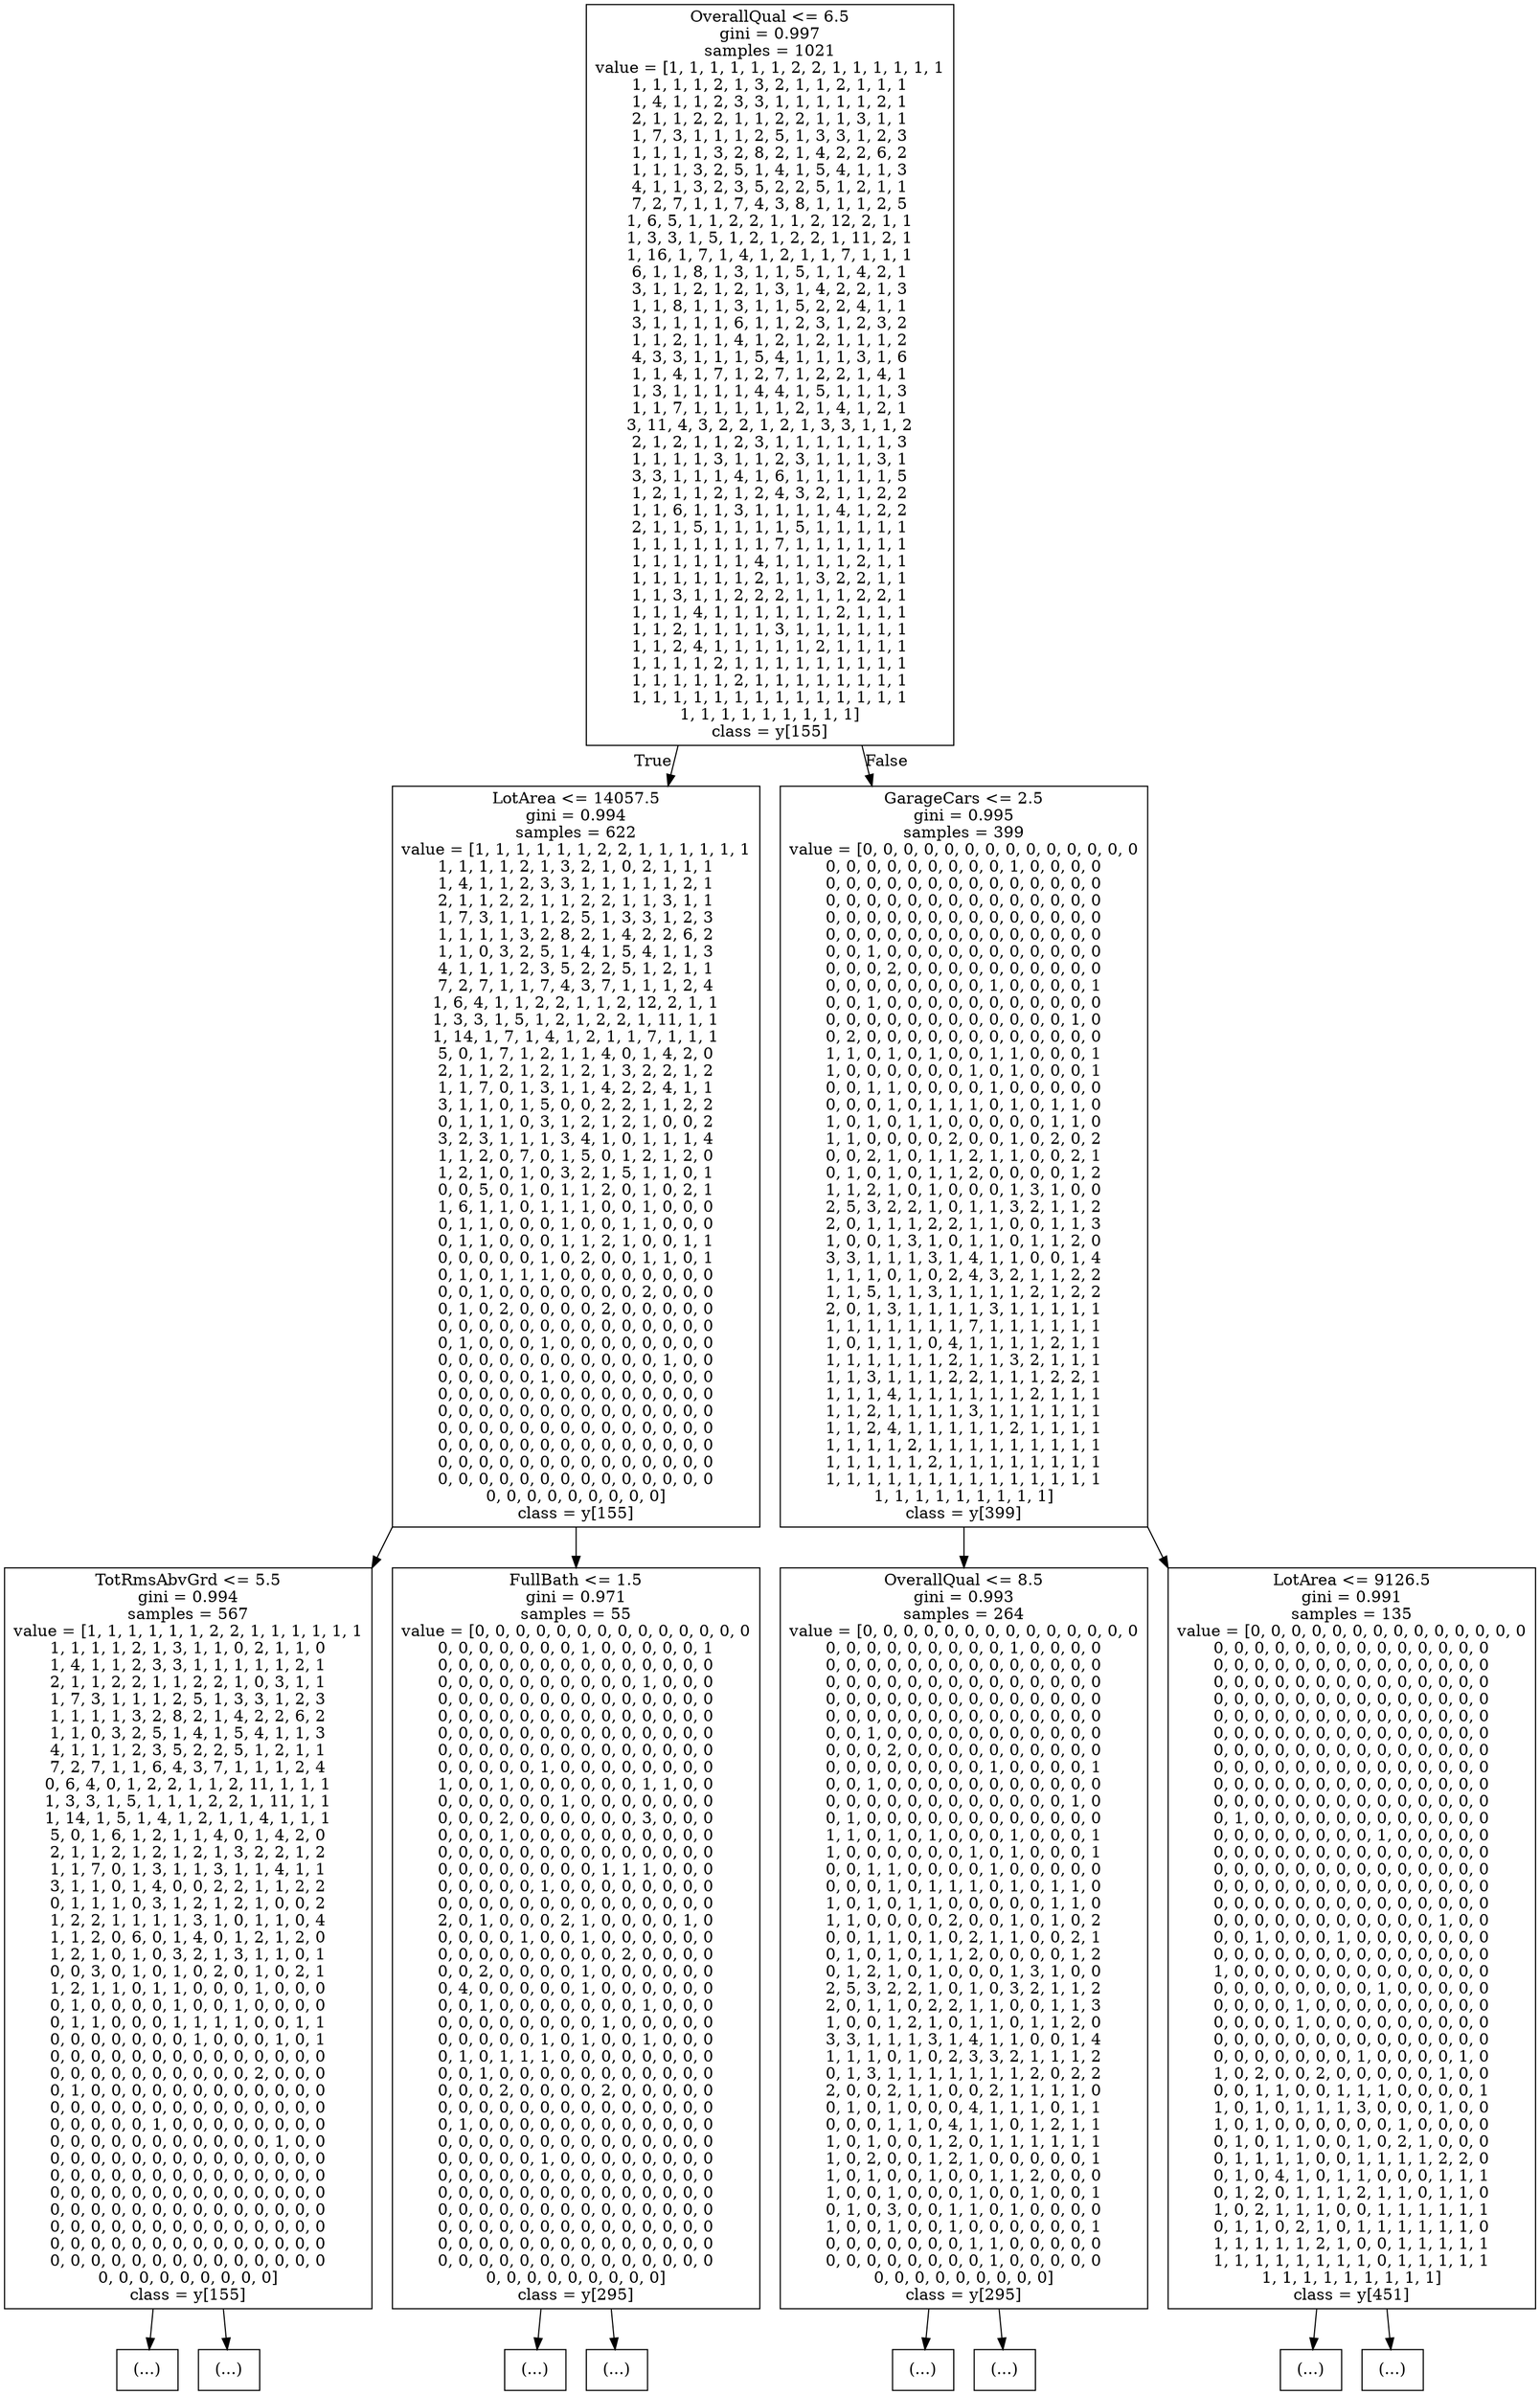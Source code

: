 digraph Tree {
node [shape=box] ;
0 [label="OverallQual <= 6.5\ngini = 0.997\nsamples = 1021\nvalue = [1, 1, 1, 1, 1, 1, 2, 2, 1, 1, 1, 1, 1, 1\n1, 1, 1, 1, 2, 1, 3, 2, 1, 1, 2, 1, 1, 1\n1, 4, 1, 1, 2, 3, 3, 1, 1, 1, 1, 1, 2, 1\n2, 1, 1, 2, 2, 1, 1, 2, 2, 1, 1, 3, 1, 1\n1, 7, 3, 1, 1, 1, 2, 5, 1, 3, 3, 1, 2, 3\n1, 1, 1, 1, 3, 2, 8, 2, 1, 4, 2, 2, 6, 2\n1, 1, 1, 3, 2, 5, 1, 4, 1, 5, 4, 1, 1, 3\n4, 1, 1, 3, 2, 3, 5, 2, 2, 5, 1, 2, 1, 1\n7, 2, 7, 1, 1, 7, 4, 3, 8, 1, 1, 1, 2, 5\n1, 6, 5, 1, 1, 2, 2, 1, 1, 2, 12, 2, 1, 1\n1, 3, 3, 1, 5, 1, 2, 1, 2, 2, 1, 11, 2, 1\n1, 16, 1, 7, 1, 4, 1, 2, 1, 1, 7, 1, 1, 1\n6, 1, 1, 8, 1, 3, 1, 1, 5, 1, 1, 4, 2, 1\n3, 1, 1, 2, 1, 2, 1, 3, 1, 4, 2, 2, 1, 3\n1, 1, 8, 1, 1, 3, 1, 1, 5, 2, 2, 4, 1, 1\n3, 1, 1, 1, 1, 6, 1, 1, 2, 3, 1, 2, 3, 2\n1, 1, 2, 1, 1, 4, 1, 2, 1, 2, 1, 1, 1, 2\n4, 3, 3, 1, 1, 1, 5, 4, 1, 1, 1, 3, 1, 6\n1, 1, 4, 1, 7, 1, 2, 7, 1, 2, 2, 1, 4, 1\n1, 3, 1, 1, 1, 1, 4, 4, 1, 5, 1, 1, 1, 3\n1, 1, 7, 1, 1, 1, 1, 1, 2, 1, 4, 1, 2, 1\n3, 11, 4, 3, 2, 2, 1, 2, 1, 3, 3, 1, 1, 2\n2, 1, 2, 1, 1, 2, 3, 1, 1, 1, 1, 1, 1, 3\n1, 1, 1, 1, 3, 1, 1, 2, 3, 1, 1, 1, 3, 1\n3, 3, 1, 1, 1, 4, 1, 6, 1, 1, 1, 1, 1, 5\n1, 2, 1, 1, 2, 1, 2, 4, 3, 2, 1, 1, 2, 2\n1, 1, 6, 1, 1, 3, 1, 1, 1, 1, 4, 1, 2, 2\n2, 1, 1, 5, 1, 1, 1, 1, 5, 1, 1, 1, 1, 1\n1, 1, 1, 1, 1, 1, 1, 7, 1, 1, 1, 1, 1, 1\n1, 1, 1, 1, 1, 1, 4, 1, 1, 1, 1, 2, 1, 1\n1, 1, 1, 1, 1, 1, 2, 1, 1, 3, 2, 2, 1, 1\n1, 1, 3, 1, 1, 2, 2, 2, 1, 1, 1, 2, 2, 1\n1, 1, 1, 4, 1, 1, 1, 1, 1, 1, 2, 1, 1, 1\n1, 1, 2, 1, 1, 1, 1, 3, 1, 1, 1, 1, 1, 1\n1, 1, 2, 4, 1, 1, 1, 1, 1, 2, 1, 1, 1, 1\n1, 1, 1, 1, 2, 1, 1, 1, 1, 1, 1, 1, 1, 1\n1, 1, 1, 1, 1, 2, 1, 1, 1, 1, 1, 1, 1, 1\n1, 1, 1, 1, 1, 1, 1, 1, 1, 1, 1, 1, 1, 1\n1, 1, 1, 1, 1, 1, 1, 1, 1]\nclass = y[155]"] ;
1 [label="LotArea <= 14057.5\ngini = 0.994\nsamples = 622\nvalue = [1, 1, 1, 1, 1, 1, 2, 2, 1, 1, 1, 1, 1, 1\n1, 1, 1, 1, 2, 1, 3, 2, 1, 0, 2, 1, 1, 1\n1, 4, 1, 1, 2, 3, 3, 1, 1, 1, 1, 1, 2, 1\n2, 1, 1, 2, 2, 1, 1, 2, 2, 1, 1, 3, 1, 1\n1, 7, 3, 1, 1, 1, 2, 5, 1, 3, 3, 1, 2, 3\n1, 1, 1, 1, 3, 2, 8, 2, 1, 4, 2, 2, 6, 2\n1, 1, 0, 3, 2, 5, 1, 4, 1, 5, 4, 1, 1, 3\n4, 1, 1, 1, 2, 3, 5, 2, 2, 5, 1, 2, 1, 1\n7, 2, 7, 1, 1, 7, 4, 3, 7, 1, 1, 1, 2, 4\n1, 6, 4, 1, 1, 2, 2, 1, 1, 2, 12, 2, 1, 1\n1, 3, 3, 1, 5, 1, 2, 1, 2, 2, 1, 11, 1, 1\n1, 14, 1, 7, 1, 4, 1, 2, 1, 1, 7, 1, 1, 1\n5, 0, 1, 7, 1, 2, 1, 1, 4, 0, 1, 4, 2, 0\n2, 1, 1, 2, 1, 2, 1, 2, 1, 3, 2, 2, 1, 2\n1, 1, 7, 0, 1, 3, 1, 1, 4, 2, 2, 4, 1, 1\n3, 1, 1, 0, 1, 5, 0, 0, 2, 2, 1, 1, 2, 2\n0, 1, 1, 1, 0, 3, 1, 2, 1, 2, 1, 0, 0, 2\n3, 2, 3, 1, 1, 1, 3, 4, 1, 0, 1, 1, 1, 4\n1, 1, 2, 0, 7, 0, 1, 5, 0, 1, 2, 1, 2, 0\n1, 2, 1, 0, 1, 0, 3, 2, 1, 5, 1, 1, 0, 1\n0, 0, 5, 0, 1, 0, 1, 1, 2, 0, 1, 0, 2, 1\n1, 6, 1, 1, 0, 1, 1, 1, 0, 0, 1, 0, 0, 0\n0, 1, 1, 0, 0, 0, 1, 0, 0, 1, 1, 0, 0, 0\n0, 1, 1, 0, 0, 0, 1, 1, 2, 1, 0, 0, 1, 1\n0, 0, 0, 0, 0, 1, 0, 2, 0, 0, 1, 1, 0, 1\n0, 1, 0, 1, 1, 1, 0, 0, 0, 0, 0, 0, 0, 0\n0, 0, 1, 0, 0, 0, 0, 0, 0, 0, 2, 0, 0, 0\n0, 1, 0, 2, 0, 0, 0, 0, 2, 0, 0, 0, 0, 0\n0, 0, 0, 0, 0, 0, 0, 0, 0, 0, 0, 0, 0, 0\n0, 1, 0, 0, 0, 1, 0, 0, 0, 0, 0, 0, 0, 0\n0, 0, 0, 0, 0, 0, 0, 0, 0, 0, 0, 1, 0, 0\n0, 0, 0, 0, 0, 1, 0, 0, 0, 0, 0, 0, 0, 0\n0, 0, 0, 0, 0, 0, 0, 0, 0, 0, 0, 0, 0, 0\n0, 0, 0, 0, 0, 0, 0, 0, 0, 0, 0, 0, 0, 0\n0, 0, 0, 0, 0, 0, 0, 0, 0, 0, 0, 0, 0, 0\n0, 0, 0, 0, 0, 0, 0, 0, 0, 0, 0, 0, 0, 0\n0, 0, 0, 0, 0, 0, 0, 0, 0, 0, 0, 0, 0, 0\n0, 0, 0, 0, 0, 0, 0, 0, 0, 0, 0, 0, 0, 0\n0, 0, 0, 0, 0, 0, 0, 0, 0]\nclass = y[155]"] ;
0 -> 1 [labeldistance=2.5, labelangle=45, headlabel="True"] ;
2 [label="TotRmsAbvGrd <= 5.5\ngini = 0.994\nsamples = 567\nvalue = [1, 1, 1, 1, 1, 1, 2, 2, 1, 1, 1, 1, 1, 1\n1, 1, 1, 1, 2, 1, 3, 1, 1, 0, 2, 1, 1, 0\n1, 4, 1, 1, 2, 3, 3, 1, 1, 1, 1, 1, 2, 1\n2, 1, 1, 2, 2, 1, 1, 2, 2, 1, 0, 3, 1, 1\n1, 7, 3, 1, 1, 1, 2, 5, 1, 3, 3, 1, 2, 3\n1, 1, 1, 1, 3, 2, 8, 2, 1, 4, 2, 2, 6, 2\n1, 1, 0, 3, 2, 5, 1, 4, 1, 5, 4, 1, 1, 3\n4, 1, 1, 1, 2, 3, 5, 2, 2, 5, 1, 2, 1, 1\n7, 2, 7, 1, 1, 6, 4, 3, 7, 1, 1, 1, 2, 4\n0, 6, 4, 0, 1, 2, 2, 1, 1, 2, 11, 1, 1, 1\n1, 3, 3, 1, 5, 1, 1, 1, 2, 2, 1, 11, 1, 1\n1, 14, 1, 5, 1, 4, 1, 2, 1, 1, 4, 1, 1, 1\n5, 0, 1, 6, 1, 2, 1, 1, 4, 0, 1, 4, 2, 0\n2, 1, 1, 2, 1, 2, 1, 2, 1, 3, 2, 2, 1, 2\n1, 1, 7, 0, 1, 3, 1, 1, 3, 1, 1, 4, 1, 1\n3, 1, 1, 0, 1, 4, 0, 0, 2, 2, 1, 1, 2, 2\n0, 1, 1, 1, 0, 3, 1, 2, 1, 2, 1, 0, 0, 2\n1, 2, 2, 1, 1, 1, 1, 3, 1, 0, 1, 1, 0, 4\n1, 1, 2, 0, 6, 0, 1, 4, 0, 1, 2, 1, 2, 0\n1, 2, 1, 0, 1, 0, 3, 2, 1, 3, 1, 1, 0, 1\n0, 0, 3, 0, 1, 0, 1, 0, 2, 0, 1, 0, 2, 1\n1, 2, 1, 1, 0, 1, 1, 0, 0, 0, 1, 0, 0, 0\n0, 1, 0, 0, 0, 0, 1, 0, 0, 1, 0, 0, 0, 0\n0, 1, 1, 0, 0, 0, 1, 1, 1, 1, 0, 0, 1, 1\n0, 0, 0, 0, 0, 0, 0, 1, 0, 0, 0, 1, 0, 1\n0, 0, 0, 0, 0, 0, 0, 0, 0, 0, 0, 0, 0, 0\n0, 0, 0, 0, 0, 0, 0, 0, 0, 0, 2, 0, 0, 0\n0, 1, 0, 0, 0, 0, 0, 0, 0, 0, 0, 0, 0, 0\n0, 0, 0, 0, 0, 0, 0, 0, 0, 0, 0, 0, 0, 0\n0, 0, 0, 0, 0, 1, 0, 0, 0, 0, 0, 0, 0, 0\n0, 0, 0, 0, 0, 0, 0, 0, 0, 0, 0, 1, 0, 0\n0, 0, 0, 0, 0, 0, 0, 0, 0, 0, 0, 0, 0, 0\n0, 0, 0, 0, 0, 0, 0, 0, 0, 0, 0, 0, 0, 0\n0, 0, 0, 0, 0, 0, 0, 0, 0, 0, 0, 0, 0, 0\n0, 0, 0, 0, 0, 0, 0, 0, 0, 0, 0, 0, 0, 0\n0, 0, 0, 0, 0, 0, 0, 0, 0, 0, 0, 0, 0, 0\n0, 0, 0, 0, 0, 0, 0, 0, 0, 0, 0, 0, 0, 0\n0, 0, 0, 0, 0, 0, 0, 0, 0, 0, 0, 0, 0, 0\n0, 0, 0, 0, 0, 0, 0, 0, 0]\nclass = y[155]"] ;
1 -> 2 ;
3 [label="(...)"] ;
2 -> 3 ;
4 [label="(...)"] ;
2 -> 4 ;
5 [label="FullBath <= 1.5\ngini = 0.971\nsamples = 55\nvalue = [0, 0, 0, 0, 0, 0, 0, 0, 0, 0, 0, 0, 0, 0\n0, 0, 0, 0, 0, 0, 0, 1, 0, 0, 0, 0, 0, 1\n0, 0, 0, 0, 0, 0, 0, 0, 0, 0, 0, 0, 0, 0\n0, 0, 0, 0, 0, 0, 0, 0, 0, 0, 1, 0, 0, 0\n0, 0, 0, 0, 0, 0, 0, 0, 0, 0, 0, 0, 0, 0\n0, 0, 0, 0, 0, 0, 0, 0, 0, 0, 0, 0, 0, 0\n0, 0, 0, 0, 0, 0, 0, 0, 0, 0, 0, 0, 0, 0\n0, 0, 0, 0, 0, 0, 0, 0, 0, 0, 0, 0, 0, 0\n0, 0, 0, 0, 0, 1, 0, 0, 0, 0, 0, 0, 0, 0\n1, 0, 0, 1, 0, 0, 0, 0, 0, 0, 1, 1, 0, 0\n0, 0, 0, 0, 0, 0, 1, 0, 0, 0, 0, 0, 0, 0\n0, 0, 0, 2, 0, 0, 0, 0, 0, 0, 3, 0, 0, 0\n0, 0, 0, 1, 0, 0, 0, 0, 0, 0, 0, 0, 0, 0\n0, 0, 0, 0, 0, 0, 0, 0, 0, 0, 0, 0, 0, 0\n0, 0, 0, 0, 0, 0, 0, 0, 1, 1, 1, 0, 0, 0\n0, 0, 0, 0, 0, 1, 0, 0, 0, 0, 0, 0, 0, 0\n0, 0, 0, 0, 0, 0, 0, 0, 0, 0, 0, 0, 0, 0\n2, 0, 1, 0, 0, 0, 2, 1, 0, 0, 0, 0, 1, 0\n0, 0, 0, 0, 1, 0, 0, 1, 0, 0, 0, 0, 0, 0\n0, 0, 0, 0, 0, 0, 0, 0, 0, 2, 0, 0, 0, 0\n0, 0, 2, 0, 0, 0, 0, 1, 0, 0, 0, 0, 0, 0\n0, 4, 0, 0, 0, 0, 0, 1, 0, 0, 0, 0, 0, 0\n0, 0, 1, 0, 0, 0, 0, 0, 0, 0, 1, 0, 0, 0\n0, 0, 0, 0, 0, 0, 0, 0, 1, 0, 0, 0, 0, 0\n0, 0, 0, 0, 0, 1, 0, 1, 0, 0, 1, 0, 0, 0\n0, 1, 0, 1, 1, 1, 0, 0, 0, 0, 0, 0, 0, 0\n0, 0, 1, 0, 0, 0, 0, 0, 0, 0, 0, 0, 0, 0\n0, 0, 0, 2, 0, 0, 0, 0, 2, 0, 0, 0, 0, 0\n0, 0, 0, 0, 0, 0, 0, 0, 0, 0, 0, 0, 0, 0\n0, 1, 0, 0, 0, 0, 0, 0, 0, 0, 0, 0, 0, 0\n0, 0, 0, 0, 0, 0, 0, 0, 0, 0, 0, 0, 0, 0\n0, 0, 0, 0, 0, 1, 0, 0, 0, 0, 0, 0, 0, 0\n0, 0, 0, 0, 0, 0, 0, 0, 0, 0, 0, 0, 0, 0\n0, 0, 0, 0, 0, 0, 0, 0, 0, 0, 0, 0, 0, 0\n0, 0, 0, 0, 0, 0, 0, 0, 0, 0, 0, 0, 0, 0\n0, 0, 0, 0, 0, 0, 0, 0, 0, 0, 0, 0, 0, 0\n0, 0, 0, 0, 0, 0, 0, 0, 0, 0, 0, 0, 0, 0\n0, 0, 0, 0, 0, 0, 0, 0, 0, 0, 0, 0, 0, 0\n0, 0, 0, 0, 0, 0, 0, 0, 0]\nclass = y[295]"] ;
1 -> 5 ;
6 [label="(...)"] ;
5 -> 6 ;
7 [label="(...)"] ;
5 -> 7 ;
8 [label="GarageCars <= 2.5\ngini = 0.995\nsamples = 399\nvalue = [0, 0, 0, 0, 0, 0, 0, 0, 0, 0, 0, 0, 0, 0\n0, 0, 0, 0, 0, 0, 0, 0, 0, 1, 0, 0, 0, 0\n0, 0, 0, 0, 0, 0, 0, 0, 0, 0, 0, 0, 0, 0\n0, 0, 0, 0, 0, 0, 0, 0, 0, 0, 0, 0, 0, 0\n0, 0, 0, 0, 0, 0, 0, 0, 0, 0, 0, 0, 0, 0\n0, 0, 0, 0, 0, 0, 0, 0, 0, 0, 0, 0, 0, 0\n0, 0, 1, 0, 0, 0, 0, 0, 0, 0, 0, 0, 0, 0\n0, 0, 0, 2, 0, 0, 0, 0, 0, 0, 0, 0, 0, 0\n0, 0, 0, 0, 0, 0, 0, 0, 1, 0, 0, 0, 0, 1\n0, 0, 1, 0, 0, 0, 0, 0, 0, 0, 0, 0, 0, 0\n0, 0, 0, 0, 0, 0, 0, 0, 0, 0, 0, 0, 1, 0\n0, 2, 0, 0, 0, 0, 0, 0, 0, 0, 0, 0, 0, 0\n1, 1, 0, 1, 0, 1, 0, 0, 1, 1, 0, 0, 0, 1\n1, 0, 0, 0, 0, 0, 0, 1, 0, 1, 0, 0, 0, 1\n0, 0, 1, 1, 0, 0, 0, 0, 1, 0, 0, 0, 0, 0\n0, 0, 0, 1, 0, 1, 1, 1, 0, 1, 0, 1, 1, 0\n1, 0, 1, 0, 1, 1, 0, 0, 0, 0, 0, 1, 1, 0\n1, 1, 0, 0, 0, 0, 2, 0, 0, 1, 0, 2, 0, 2\n0, 0, 2, 1, 0, 1, 1, 2, 1, 1, 0, 0, 2, 1\n0, 1, 0, 1, 0, 1, 1, 2, 0, 0, 0, 0, 1, 2\n1, 1, 2, 1, 0, 1, 0, 0, 0, 1, 3, 1, 0, 0\n2, 5, 3, 2, 2, 1, 0, 1, 1, 3, 2, 1, 1, 2\n2, 0, 1, 1, 1, 2, 2, 1, 1, 0, 0, 1, 1, 3\n1, 0, 0, 1, 3, 1, 0, 1, 1, 0, 1, 1, 2, 0\n3, 3, 1, 1, 1, 3, 1, 4, 1, 1, 0, 0, 1, 4\n1, 1, 1, 0, 1, 0, 2, 4, 3, 2, 1, 1, 2, 2\n1, 1, 5, 1, 1, 3, 1, 1, 1, 1, 2, 1, 2, 2\n2, 0, 1, 3, 1, 1, 1, 1, 3, 1, 1, 1, 1, 1\n1, 1, 1, 1, 1, 1, 1, 7, 1, 1, 1, 1, 1, 1\n1, 0, 1, 1, 1, 0, 4, 1, 1, 1, 1, 2, 1, 1\n1, 1, 1, 1, 1, 1, 2, 1, 1, 3, 2, 1, 1, 1\n1, 1, 3, 1, 1, 1, 2, 2, 1, 1, 1, 2, 2, 1\n1, 1, 1, 4, 1, 1, 1, 1, 1, 1, 2, 1, 1, 1\n1, 1, 2, 1, 1, 1, 1, 3, 1, 1, 1, 1, 1, 1\n1, 1, 2, 4, 1, 1, 1, 1, 1, 2, 1, 1, 1, 1\n1, 1, 1, 1, 2, 1, 1, 1, 1, 1, 1, 1, 1, 1\n1, 1, 1, 1, 1, 2, 1, 1, 1, 1, 1, 1, 1, 1\n1, 1, 1, 1, 1, 1, 1, 1, 1, 1, 1, 1, 1, 1\n1, 1, 1, 1, 1, 1, 1, 1, 1]\nclass = y[399]"] ;
0 -> 8 [labeldistance=2.5, labelangle=-45, headlabel="False"] ;
9 [label="OverallQual <= 8.5\ngini = 0.993\nsamples = 264\nvalue = [0, 0, 0, 0, 0, 0, 0, 0, 0, 0, 0, 0, 0, 0\n0, 0, 0, 0, 0, 0, 0, 0, 0, 1, 0, 0, 0, 0\n0, 0, 0, 0, 0, 0, 0, 0, 0, 0, 0, 0, 0, 0\n0, 0, 0, 0, 0, 0, 0, 0, 0, 0, 0, 0, 0, 0\n0, 0, 0, 0, 0, 0, 0, 0, 0, 0, 0, 0, 0, 0\n0, 0, 0, 0, 0, 0, 0, 0, 0, 0, 0, 0, 0, 0\n0, 0, 1, 0, 0, 0, 0, 0, 0, 0, 0, 0, 0, 0\n0, 0, 0, 2, 0, 0, 0, 0, 0, 0, 0, 0, 0, 0\n0, 0, 0, 0, 0, 0, 0, 0, 1, 0, 0, 0, 0, 1\n0, 0, 1, 0, 0, 0, 0, 0, 0, 0, 0, 0, 0, 0\n0, 0, 0, 0, 0, 0, 0, 0, 0, 0, 0, 0, 1, 0\n0, 1, 0, 0, 0, 0, 0, 0, 0, 0, 0, 0, 0, 0\n1, 1, 0, 1, 0, 1, 0, 0, 0, 1, 0, 0, 0, 1\n1, 0, 0, 0, 0, 0, 0, 1, 0, 1, 0, 0, 0, 1\n0, 0, 1, 1, 0, 0, 0, 0, 1, 0, 0, 0, 0, 0\n0, 0, 0, 1, 0, 1, 1, 1, 0, 1, 0, 1, 1, 0\n1, 0, 1, 0, 1, 1, 0, 0, 0, 0, 0, 1, 1, 0\n1, 1, 0, 0, 0, 0, 2, 0, 0, 1, 0, 1, 0, 2\n0, 0, 1, 1, 0, 1, 0, 2, 1, 1, 0, 0, 2, 1\n0, 1, 0, 1, 0, 1, 1, 2, 0, 0, 0, 0, 1, 2\n0, 1, 2, 1, 0, 1, 0, 0, 0, 1, 3, 1, 0, 0\n2, 5, 3, 2, 2, 1, 0, 1, 0, 3, 2, 1, 1, 2\n2, 0, 1, 1, 0, 2, 2, 1, 1, 0, 0, 1, 1, 3\n1, 0, 0, 1, 2, 1, 0, 1, 1, 0, 1, 1, 2, 0\n3, 3, 1, 1, 1, 3, 1, 4, 1, 1, 0, 0, 1, 4\n1, 1, 1, 0, 1, 0, 2, 3, 3, 2, 1, 1, 1, 2\n0, 1, 3, 1, 1, 1, 1, 1, 1, 1, 2, 0, 2, 2\n2, 0, 0, 2, 1, 1, 0, 0, 2, 1, 1, 1, 1, 0\n0, 1, 0, 1, 0, 0, 0, 4, 1, 1, 1, 0, 1, 1\n0, 0, 0, 1, 1, 0, 4, 1, 1, 0, 1, 2, 1, 1\n1, 0, 1, 0, 0, 1, 2, 0, 1, 1, 1, 1, 1, 1\n1, 0, 2, 0, 0, 1, 2, 1, 0, 0, 0, 0, 0, 1\n1, 0, 1, 0, 0, 1, 0, 0, 1, 1, 2, 0, 0, 0\n1, 0, 0, 1, 0, 0, 0, 1, 0, 0, 1, 0, 0, 1\n0, 1, 0, 3, 0, 0, 1, 1, 0, 1, 0, 0, 0, 0\n1, 0, 0, 1, 0, 0, 1, 0, 0, 0, 0, 0, 0, 1\n0, 0, 0, 0, 0, 0, 0, 1, 1, 0, 0, 0, 0, 0\n0, 0, 0, 0, 0, 0, 0, 0, 1, 0, 0, 0, 0, 0\n0, 0, 0, 0, 0, 0, 0, 0, 0]\nclass = y[295]"] ;
8 -> 9 ;
10 [label="(...)"] ;
9 -> 10 ;
11 [label="(...)"] ;
9 -> 11 ;
12 [label="LotArea <= 9126.5\ngini = 0.991\nsamples = 135\nvalue = [0, 0, 0, 0, 0, 0, 0, 0, 0, 0, 0, 0, 0, 0\n0, 0, 0, 0, 0, 0, 0, 0, 0, 0, 0, 0, 0, 0\n0, 0, 0, 0, 0, 0, 0, 0, 0, 0, 0, 0, 0, 0\n0, 0, 0, 0, 0, 0, 0, 0, 0, 0, 0, 0, 0, 0\n0, 0, 0, 0, 0, 0, 0, 0, 0, 0, 0, 0, 0, 0\n0, 0, 0, 0, 0, 0, 0, 0, 0, 0, 0, 0, 0, 0\n0, 0, 0, 0, 0, 0, 0, 0, 0, 0, 0, 0, 0, 0\n0, 0, 0, 0, 0, 0, 0, 0, 0, 0, 0, 0, 0, 0\n0, 0, 0, 0, 0, 0, 0, 0, 0, 0, 0, 0, 0, 0\n0, 0, 0, 0, 0, 0, 0, 0, 0, 0, 0, 0, 0, 0\n0, 0, 0, 0, 0, 0, 0, 0, 0, 0, 0, 0, 0, 0\n0, 1, 0, 0, 0, 0, 0, 0, 0, 0, 0, 0, 0, 0\n0, 0, 0, 0, 0, 0, 0, 0, 1, 0, 0, 0, 0, 0\n0, 0, 0, 0, 0, 0, 0, 0, 0, 0, 0, 0, 0, 0\n0, 0, 0, 0, 0, 0, 0, 0, 0, 0, 0, 0, 0, 0\n0, 0, 0, 0, 0, 0, 0, 0, 0, 0, 0, 0, 0, 0\n0, 0, 0, 0, 0, 0, 0, 0, 0, 0, 0, 0, 0, 0\n0, 0, 0, 0, 0, 0, 0, 0, 0, 0, 0, 1, 0, 0\n0, 0, 1, 0, 0, 0, 1, 0, 0, 0, 0, 0, 0, 0\n0, 0, 0, 0, 0, 0, 0, 0, 0, 0, 0, 0, 0, 0\n1, 0, 0, 0, 0, 0, 0, 0, 0, 0, 0, 0, 0, 0\n0, 0, 0, 0, 0, 0, 0, 0, 1, 0, 0, 0, 0, 0\n0, 0, 0, 0, 1, 0, 0, 0, 0, 0, 0, 0, 0, 0\n0, 0, 0, 0, 1, 0, 0, 0, 0, 0, 0, 0, 0, 0\n0, 0, 0, 0, 0, 0, 0, 0, 0, 0, 0, 0, 0, 0\n0, 0, 0, 0, 0, 0, 0, 1, 0, 0, 0, 0, 1, 0\n1, 0, 2, 0, 0, 2, 0, 0, 0, 0, 0, 1, 0, 0\n0, 0, 1, 1, 0, 0, 1, 1, 1, 0, 0, 0, 0, 1\n1, 0, 1, 0, 1, 1, 1, 3, 0, 0, 0, 1, 0, 0\n1, 0, 1, 0, 0, 0, 0, 0, 0, 1, 0, 0, 0, 0\n0, 1, 0, 1, 1, 0, 0, 1, 0, 2, 1, 0, 0, 0\n0, 1, 1, 1, 1, 0, 0, 1, 1, 1, 1, 2, 2, 0\n0, 1, 0, 4, 1, 0, 1, 1, 0, 0, 0, 1, 1, 1\n0, 1, 2, 0, 1, 1, 1, 2, 1, 1, 0, 1, 1, 0\n1, 0, 2, 1, 1, 1, 0, 0, 1, 1, 1, 1, 1, 1\n0, 1, 1, 0, 2, 1, 0, 1, 1, 1, 1, 1, 1, 0\n1, 1, 1, 1, 1, 2, 1, 0, 0, 1, 1, 1, 1, 1\n1, 1, 1, 1, 1, 1, 1, 1, 0, 1, 1, 1, 1, 1\n1, 1, 1, 1, 1, 1, 1, 1, 1]\nclass = y[451]"] ;
8 -> 12 ;
13 [label="(...)"] ;
12 -> 13 ;
14 [label="(...)"] ;
12 -> 14 ;
}